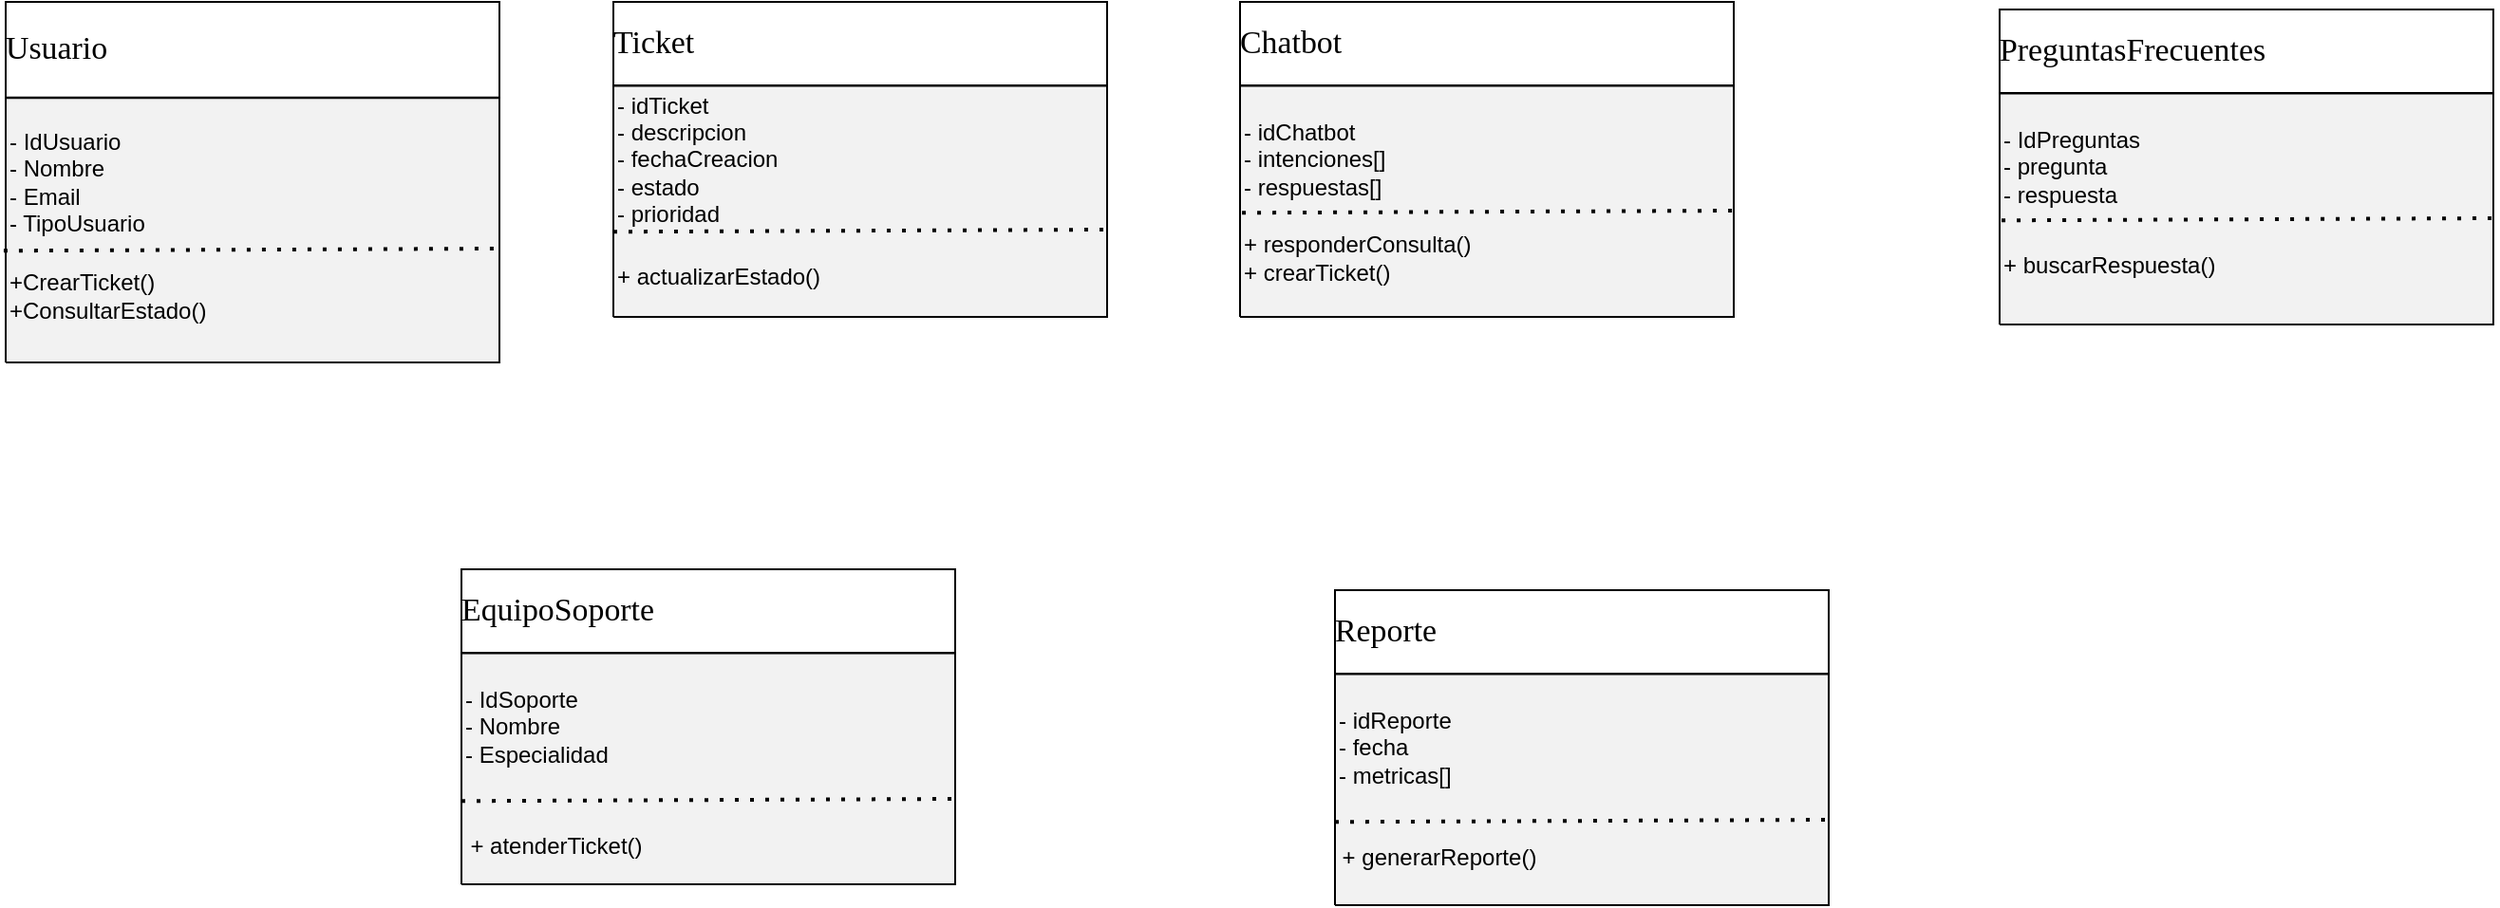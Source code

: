 <mxfile version="28.2.5">
  <diagram name="Página-1" id="0cXTqb1YZR4V0VBAhOrc">
    <mxGraphModel grid="1" page="1" gridSize="10" guides="1" tooltips="1" connect="1" arrows="1" fold="1" pageScale="1" pageWidth="827" pageHeight="1169" math="0" shadow="0">
      <root>
        <mxCell id="0" />
        <mxCell id="1" parent="0" />
        <UserObject label="" tags="Fondo" id="aQ8phS6_Cu3jGlPXwjjR-1">
          <mxCell style="vsdxID=18;fillColor=none;gradientColor=none;spacingTop=3;spacingBottom=3;points=[[0,0.5,0],[1,0.5,0],[0.5,1,0],[0.5,0,0]];labelBackgroundColor=none;rounded=0;strokeColor=none;html=1;whiteSpace=wrap;" vertex="1" parent="1">
            <mxGeometry x="60" y="130" width="260" height="170" as="geometry" />
          </mxCell>
        </UserObject>
        <mxCell id="aQ8phS6_Cu3jGlPXwjjR-2" value="&lt;div&gt;- idTicket&lt;/div&gt;&lt;div&gt;- descripcion&lt;/div&gt;&lt;div&gt;- fechaCreacion&lt;/div&gt;&lt;div&gt;- estado&lt;/div&gt;&lt;div style=&quot;&quot;&gt;- prioridad&lt;/div&gt;" style="vsdxID=19;fillColor=#f2f2f2;gradientColor=none;shape=stencil(3VLRDoIwDPyaPULKhgOeFf9jkQGLk5EyBf/ekYaIJkrio0+79u66Jj0m9kOres04DB7dWY+m8i0TB8a56VqNxgfERMnEvnaoG3TXrqK6V7NyRhd3mydM5IPZweFOVQJUH0lqTbeSLuRPYi5jKT7LN8QKT4HFZXaeZkUOEB4BuzROJLlxsed5lkEhAaRIUohToje+gilSkxkidF5547oXtVXY6CisEdVWNS/UMGrdr9rJXyz+7Txvhw/gma7aWEvhXPPvaQwtSrIoHw==);points=[[0,0.5,0],[1,0.5,0],[0.5,1,0],[0.5,0,0]];labelBackgroundColor=none;rounded=0;html=1;whiteSpace=wrap;align=left;" vertex="1" parent="aQ8phS6_Cu3jGlPXwjjR-1">
          <mxGeometry width="260" height="166" as="geometry" />
        </mxCell>
        <mxCell id="aQ8phS6_Cu3jGlPXwjjR-3" style="vsdxID=20;fillColor=#ffffff;gradientColor=none;shape=stencil(zZJNDsIgEIVPw5IE4Qi1LnuHiYWWiNAMaNvbC5lGazVduHI3P9/Mm0weU1XsYdBMipgwXPRo29QzdWRSWt9rtClHTNVMVSag7jDcfEv5AIUs0TXcy4aJ5kSZkGKm7CAoPxEKeM49XNAGGoJx3hR2d4mJw2Qjx5Ag2eDfWAfYaZ51uHHQLYPUiqPWw0f57y9z1q/e+5T6/uB9eAf9EdzI5+DlC2OdI1ut+1sf5RJ5UNUP);points=[[0,0.5,0],[1,0.5,0],[0.5,1,0],[0.5,0,0]];labelBackgroundColor=none;rounded=0;html=1;whiteSpace=wrap;" vertex="1" parent="aQ8phS6_Cu3jGlPXwjjR-1">
          <mxGeometry width="260" height="44" as="geometry" />
        </mxCell>
        <mxCell id="aQ8phS6_Cu3jGlPXwjjR-4" value="&lt;div style=&quot;font-size: 1px&quot;&gt;&lt;font style=&quot;font-size: 16.93px; font-family: Calibri; color: rgb(0, 0, 0); direction: ltr; letter-spacing: 0px; line-height: 120%; opacity: 1;&quot;&gt;Ticket&lt;br&gt;&lt;/font&gt;&lt;/div&gt;" style="text;vsdxID=18;fillColor=none;gradientColor=none;spacingTop=3;spacingBottom=3;points=[[0,0.5,0],[1,0.5,0],[0.5,1,0],[0.5,0,0]];labelBackgroundColor=none;rounded=0;strokeColor=none;html=1;whiteSpace=wrap;verticalAlign=middle;align=left;overflow=width;;html=1;" vertex="1" parent="aQ8phS6_Cu3jGlPXwjjR-1">
          <mxGeometry y="-0.39" width="260" height="44.31" as="geometry" />
        </mxCell>
        <mxCell id="aQ8phS6_Cu3jGlPXwjjR-34" value="" style="endArrow=none;dashed=1;html=1;dashPattern=1 3;strokeWidth=2;rounded=0;exitX=-0.004;exitY=0.765;exitDx=0;exitDy=0;exitPerimeter=0;entryX=0.992;entryY=0.759;entryDx=0;entryDy=0;entryPerimeter=0;" edge="1" parent="aQ8phS6_Cu3jGlPXwjjR-1">
          <mxGeometry width="50" height="50" relative="1" as="geometry">
            <mxPoint x="5.684e-14" y="121.14" as="sourcePoint" />
            <mxPoint x="258.96" y="120.0" as="targetPoint" />
          </mxGeometry>
        </mxCell>
        <mxCell id="aQ8phS6_Cu3jGlPXwjjR-35" value="&lt;div&gt;+ actualizarEstado()&lt;/div&gt;" style="text;html=1;align=left;verticalAlign=middle;whiteSpace=wrap;rounded=0;" vertex="1" parent="aQ8phS6_Cu3jGlPXwjjR-1">
          <mxGeometry y="120" width="120" height="50" as="geometry" />
        </mxCell>
        <UserObject label="" tags="Fondo" id="aQ8phS6_Cu3jGlPXwjjR-5">
          <mxCell style="vsdxID=18;fillColor=none;gradientColor=none;spacingTop=3;spacingBottom=3;points=[[0,0.5,0],[1,0.5,0],[0.5,1,0],[0.5,0,0]];labelBackgroundColor=none;rounded=0;strokeColor=none;html=1;whiteSpace=wrap;" vertex="1" parent="1">
            <mxGeometry x="390" y="130" width="260" height="166" as="geometry" />
          </mxCell>
        </UserObject>
        <mxCell id="aQ8phS6_Cu3jGlPXwjjR-6" value="&lt;div&gt;- idChatbot&lt;/div&gt;&lt;div&gt;- intenciones[]&lt;/div&gt;&lt;div&gt;- respuestas[]&lt;/div&gt;" style="vsdxID=19;fillColor=#f2f2f2;gradientColor=none;shape=stencil(3VLRDoIwDPyaPULKhgOeFf9jkQGLk5EyBf/ekYaIJkrio0+79u66Jj0m9kOres04DB7dWY+m8i0TB8a56VqNxgfERMnEvnaoG3TXrqK6V7NyRhd3mydM5IPZweFOVQJUH0lqTbeSLuRPYi5jKT7LN8QKT4HFZXaeZkUOEB4BuzROJLlxsed5lkEhAaRIUohToje+gilSkxkidF5547oXtVXY6CisEdVWNS/UMGrdr9rJXyz+7Txvhw/gma7aWEvhXPPvaQwtSrIoHw==);points=[[0,0.5,0],[1,0.5,0],[0.5,1,0],[0.5,0,0]];labelBackgroundColor=none;rounded=0;html=1;whiteSpace=wrap;align=left;" vertex="1" parent="aQ8phS6_Cu3jGlPXwjjR-5">
          <mxGeometry width="260" height="166" as="geometry" />
        </mxCell>
        <mxCell id="aQ8phS6_Cu3jGlPXwjjR-7" style="vsdxID=20;fillColor=#ffffff;gradientColor=none;shape=stencil(zZJNDsIgEIVPw5IE4Qi1LnuHiYWWiNAMaNvbC5lGazVduHI3P9/Mm0weU1XsYdBMipgwXPRo29QzdWRSWt9rtClHTNVMVSag7jDcfEv5AIUs0TXcy4aJ5kSZkGKm7CAoPxEKeM49XNAGGoJx3hR2d4mJw2Qjx5Ag2eDfWAfYaZ51uHHQLYPUiqPWw0f57y9z1q/e+5T6/uB9eAf9EdzI5+DlC2OdI1ut+1sf5RJ5UNUP);points=[[0,0.5,0],[1,0.5,0],[0.5,1,0],[0.5,0,0]];labelBackgroundColor=none;rounded=0;html=1;whiteSpace=wrap;" vertex="1" parent="aQ8phS6_Cu3jGlPXwjjR-5">
          <mxGeometry width="260" height="44" as="geometry" />
        </mxCell>
        <mxCell id="aQ8phS6_Cu3jGlPXwjjR-8" value="&lt;div style=&quot;font-size: 1px&quot;&gt;&lt;font style=&quot;font-size: 16.93px; font-family: Calibri; color: rgb(0, 0, 0); direction: ltr; letter-spacing: 0px; line-height: 120%; opacity: 1;&quot;&gt;Chatbot&lt;br&gt;&lt;/font&gt;&lt;/div&gt;" style="text;vsdxID=18;fillColor=none;gradientColor=none;spacingTop=3;spacingBottom=3;points=[[0,0.5,0],[1,0.5,0],[0.5,1,0],[0.5,0,0]];labelBackgroundColor=none;rounded=0;strokeColor=none;html=1;whiteSpace=wrap;verticalAlign=middle;align=left;overflow=width;;html=1;" vertex="1" parent="aQ8phS6_Cu3jGlPXwjjR-5">
          <mxGeometry y="-0.39" width="260" height="44.31" as="geometry" />
        </mxCell>
        <mxCell id="aQ8phS6_Cu3jGlPXwjjR-37" value="" style="endArrow=none;dashed=1;html=1;dashPattern=1 3;strokeWidth=2;rounded=0;exitX=-0.004;exitY=0.765;exitDx=0;exitDy=0;exitPerimeter=0;entryX=0.992;entryY=0.759;entryDx=0;entryDy=0;entryPerimeter=0;" edge="1" parent="aQ8phS6_Cu3jGlPXwjjR-5">
          <mxGeometry width="50" height="50" relative="1" as="geometry">
            <mxPoint x="1.04" y="111.14" as="sourcePoint" />
            <mxPoint x="260" y="110.0" as="targetPoint" />
          </mxGeometry>
        </mxCell>
        <mxCell id="aQ8phS6_Cu3jGlPXwjjR-51" value="&lt;div&gt;+ responderConsulta()&lt;/div&gt;&lt;div&gt;+ crearTicket()&lt;/div&gt;" style="text;html=1;align=left;verticalAlign=middle;whiteSpace=wrap;rounded=0;" vertex="1" parent="aQ8phS6_Cu3jGlPXwjjR-5">
          <mxGeometry y="110" width="150" height="50" as="geometry" />
        </mxCell>
        <UserObject label="" tags="Fondo" id="aQ8phS6_Cu3jGlPXwjjR-9">
          <mxCell style="vsdxID=18;fillColor=none;gradientColor=none;spacingTop=3;spacingBottom=3;points=[[0,0.5,0],[1,0.5,0],[0.5,1,0],[0.5,0,0]];labelBackgroundColor=none;rounded=0;strokeColor=none;html=1;whiteSpace=wrap;" vertex="1" parent="1">
            <mxGeometry x="-260" y="130" width="260" height="190" as="geometry" />
          </mxCell>
        </UserObject>
        <mxCell id="aQ8phS6_Cu3jGlPXwjjR-10" value="- IdUsuario&lt;div&gt;- Nombre&lt;/div&gt;&lt;div&gt;- Email&lt;/div&gt;&lt;div&gt;- TipoUsuario&lt;/div&gt;" style="vsdxID=19;fillColor=#f2f2f2;gradientColor=none;shape=stencil(3VLRDoIwDPyaPULKhgOeFf9jkQGLk5EyBf/ekYaIJkrio0+79u66Jj0m9kOres04DB7dWY+m8i0TB8a56VqNxgfERMnEvnaoG3TXrqK6V7NyRhd3mydM5IPZweFOVQJUH0lqTbeSLuRPYi5jKT7LN8QKT4HFZXaeZkUOEB4BuzROJLlxsed5lkEhAaRIUohToje+gilSkxkidF5547oXtVXY6CisEdVWNS/UMGrdr9rJXyz+7Txvhw/gma7aWEvhXPPvaQwtSrIoHw==);points=[[0,0.5,0],[1,0.5,0],[0.5,1,0],[0.5,0,0]];labelBackgroundColor=none;rounded=0;html=1;whiteSpace=wrap;align=left;" vertex="1" parent="aQ8phS6_Cu3jGlPXwjjR-9">
          <mxGeometry width="260" height="190" as="geometry" />
        </mxCell>
        <mxCell id="aQ8phS6_Cu3jGlPXwjjR-11" style="vsdxID=20;fillColor=#ffffff;gradientColor=none;shape=stencil(zZJNDsIgEIVPw5IE4Qi1LnuHiYWWiNAMaNvbC5lGazVduHI3P9/Mm0weU1XsYdBMipgwXPRo29QzdWRSWt9rtClHTNVMVSag7jDcfEv5AIUs0TXcy4aJ5kSZkGKm7CAoPxEKeM49XNAGGoJx3hR2d4mJw2Qjx5Ag2eDfWAfYaZ51uHHQLYPUiqPWw0f57y9z1q/e+5T6/uB9eAf9EdzI5+DlC2OdI1ut+1sf5RJ5UNUP);points=[[0,0.5,0],[1,0.5,0],[0.5,1,0],[0.5,0,0]];labelBackgroundColor=none;rounded=0;html=1;whiteSpace=wrap;" vertex="1" parent="aQ8phS6_Cu3jGlPXwjjR-9">
          <mxGeometry width="260" height="50.361" as="geometry" />
        </mxCell>
        <mxCell id="aQ8phS6_Cu3jGlPXwjjR-12" value="&lt;div style=&quot;font-size: 1px&quot;&gt;&lt;font style=&quot;font-size:16.93px;font-family:Calibri;color:#000000;direction:ltr;letter-spacing:0px;line-height:120%;opacity:1&quot;&gt;Usuario&lt;br/&gt;&lt;/font&gt;&lt;/div&gt;" style="text;vsdxID=18;fillColor=none;gradientColor=none;spacingTop=3;spacingBottom=3;points=[[0,0.5,0],[1,0.5,0],[0.5,1,0],[0.5,0,0]];labelBackgroundColor=none;rounded=0;strokeColor=none;html=1;whiteSpace=wrap;verticalAlign=middle;align=left;overflow=width;;html=1;" vertex="1" parent="aQ8phS6_Cu3jGlPXwjjR-9">
          <mxGeometry y="-0.446" width="260" height="50.716" as="geometry" />
        </mxCell>
        <mxCell id="aQ8phS6_Cu3jGlPXwjjR-26" value="" style="endArrow=none;dashed=1;html=1;dashPattern=1 3;strokeWidth=2;rounded=0;exitX=-0.004;exitY=0.765;exitDx=0;exitDy=0;exitPerimeter=0;entryX=0.992;entryY=0.759;entryDx=0;entryDy=0;entryPerimeter=0;" edge="1" parent="aQ8phS6_Cu3jGlPXwjjR-9">
          <mxGeometry width="50" height="50" relative="1" as="geometry">
            <mxPoint x="-1.04" y="131.14" as="sourcePoint" />
            <mxPoint x="257.92" y="130.0" as="targetPoint" />
          </mxGeometry>
        </mxCell>
        <mxCell id="aQ8phS6_Cu3jGlPXwjjR-31" value="+CrearTicket()&lt;div&gt;+ConsultarEstado()&lt;/div&gt;" style="text;html=1;align=left;verticalAlign=middle;whiteSpace=wrap;rounded=0;" vertex="1" parent="aQ8phS6_Cu3jGlPXwjjR-9">
          <mxGeometry y="130" width="120" height="50" as="geometry" />
        </mxCell>
        <UserObject label="" tags="Fondo" id="aQ8phS6_Cu3jGlPXwjjR-18">
          <mxCell style="vsdxID=18;fillColor=none;gradientColor=none;spacingTop=3;spacingBottom=3;points=[[0,0.5,0],[1,0.5,0],[0.5,1,0],[0.5,0,0]];labelBackgroundColor=none;rounded=0;strokeColor=none;html=1;whiteSpace=wrap;" vertex="1" parent="1">
            <mxGeometry x="440" y="440" width="260" height="166" as="geometry" />
          </mxCell>
        </UserObject>
        <mxCell id="aQ8phS6_Cu3jGlPXwjjR-19" value="&lt;div&gt;- idReporte&lt;/div&gt;&lt;div&gt;- fecha&lt;/div&gt;&lt;div&gt;- metricas[]&lt;/div&gt;" style="vsdxID=19;fillColor=#f2f2f2;gradientColor=none;shape=stencil(3VLRDoIwDPyaPULKhgOeFf9jkQGLk5EyBf/ekYaIJkrio0+79u66Jj0m9kOres04DB7dWY+m8i0TB8a56VqNxgfERMnEvnaoG3TXrqK6V7NyRhd3mydM5IPZweFOVQJUH0lqTbeSLuRPYi5jKT7LN8QKT4HFZXaeZkUOEB4BuzROJLlxsed5lkEhAaRIUohToje+gilSkxkidF5547oXtVXY6CisEdVWNS/UMGrdr9rJXyz+7Txvhw/gma7aWEvhXPPvaQwtSrIoHw==);points=[[0,0.5,0],[1,0.5,0],[0.5,1,0],[0.5,0,0]];labelBackgroundColor=none;rounded=0;html=1;whiteSpace=wrap;align=left;" vertex="1" parent="aQ8phS6_Cu3jGlPXwjjR-18">
          <mxGeometry width="260" height="166" as="geometry" />
        </mxCell>
        <mxCell id="aQ8phS6_Cu3jGlPXwjjR-20" style="vsdxID=20;fillColor=#ffffff;gradientColor=none;shape=stencil(zZJNDsIgEIVPw5IE4Qi1LnuHiYWWiNAMaNvbC5lGazVduHI3P9/Mm0weU1XsYdBMipgwXPRo29QzdWRSWt9rtClHTNVMVSag7jDcfEv5AIUs0TXcy4aJ5kSZkGKm7CAoPxEKeM49XNAGGoJx3hR2d4mJw2Qjx5Ag2eDfWAfYaZ51uHHQLYPUiqPWw0f57y9z1q/e+5T6/uB9eAf9EdzI5+DlC2OdI1ut+1sf5RJ5UNUP);points=[[0,0.5,0],[1,0.5,0],[0.5,1,0],[0.5,0,0]];labelBackgroundColor=none;rounded=0;html=1;whiteSpace=wrap;" vertex="1" parent="aQ8phS6_Cu3jGlPXwjjR-18">
          <mxGeometry width="260" height="44" as="geometry" />
        </mxCell>
        <mxCell id="aQ8phS6_Cu3jGlPXwjjR-21" value="&lt;div style=&quot;font-size: 1px&quot;&gt;&lt;font style=&quot;font-size: 16.93px; font-family: Calibri; color: rgb(0, 0, 0); direction: ltr; letter-spacing: 0px; line-height: 120%; opacity: 1;&quot;&gt;Reporte&lt;br&gt;&lt;/font&gt;&lt;/div&gt;" style="text;vsdxID=18;fillColor=none;gradientColor=none;spacingTop=3;spacingBottom=3;points=[[0,0.5,0],[1,0.5,0],[0.5,1,0],[0.5,0,0]];labelBackgroundColor=none;rounded=0;strokeColor=none;html=1;whiteSpace=wrap;verticalAlign=middle;align=left;overflow=width;;html=1;" vertex="1" parent="aQ8phS6_Cu3jGlPXwjjR-18">
          <mxGeometry y="-0.39" width="260" height="44.31" as="geometry" />
        </mxCell>
        <mxCell id="aQ8phS6_Cu3jGlPXwjjR-61" value="" style="endArrow=none;dashed=1;html=1;dashPattern=1 3;strokeWidth=2;rounded=0;exitX=-0.004;exitY=0.765;exitDx=0;exitDy=0;exitPerimeter=0;entryX=0.992;entryY=0.759;entryDx=0;entryDy=0;entryPerimeter=0;" edge="1" parent="aQ8phS6_Cu3jGlPXwjjR-18">
          <mxGeometry width="50" height="50" relative="1" as="geometry">
            <mxPoint x="1.137e-13" y="122.14" as="sourcePoint" />
            <mxPoint x="258.96" y="121" as="targetPoint" />
          </mxGeometry>
        </mxCell>
        <mxCell id="aQ8phS6_Cu3jGlPXwjjR-62" value="+ generarReporte()" style="text;html=1;align=center;verticalAlign=middle;whiteSpace=wrap;rounded=0;" vertex="1" parent="aQ8phS6_Cu3jGlPXwjjR-18">
          <mxGeometry x="-10" y="121" width="130" height="40" as="geometry" />
        </mxCell>
        <UserObject label="" tags="Fondo" id="aQ8phS6_Cu3jGlPXwjjR-22">
          <mxCell style="vsdxID=18;fillColor=none;gradientColor=none;spacingTop=3;spacingBottom=3;points=[[0,0.5,0],[1,0.5,0],[0.5,1,0],[0.5,0,0]];labelBackgroundColor=none;rounded=0;strokeColor=none;html=1;whiteSpace=wrap;" vertex="1" parent="1">
            <mxGeometry x="-20" y="429" width="260" height="166" as="geometry" />
          </mxCell>
        </UserObject>
        <mxCell id="aQ8phS6_Cu3jGlPXwjjR-23" value="&lt;div&gt;- IdSoporte&lt;/div&gt;&lt;div&gt;- Nombre&lt;/div&gt;&lt;div&gt;- Especialidad&lt;/div&gt;" style="vsdxID=19;fillColor=#f2f2f2;gradientColor=none;shape=stencil(3VLRDoIwDPyaPULKhgOeFf9jkQGLk5EyBf/ekYaIJkrio0+79u66Jj0m9kOres04DB7dWY+m8i0TB8a56VqNxgfERMnEvnaoG3TXrqK6V7NyRhd3mydM5IPZweFOVQJUH0lqTbeSLuRPYi5jKT7LN8QKT4HFZXaeZkUOEB4BuzROJLlxsed5lkEhAaRIUohToje+gilSkxkidF5547oXtVXY6CisEdVWNS/UMGrdr9rJXyz+7Txvhw/gma7aWEvhXPPvaQwtSrIoHw==);points=[[0,0.5,0],[1,0.5,0],[0.5,1,0],[0.5,0,0]];labelBackgroundColor=none;rounded=0;html=1;whiteSpace=wrap;align=left;" vertex="1" parent="aQ8phS6_Cu3jGlPXwjjR-22">
          <mxGeometry width="260" height="166" as="geometry" />
        </mxCell>
        <mxCell id="aQ8phS6_Cu3jGlPXwjjR-24" style="vsdxID=20;fillColor=#ffffff;gradientColor=none;shape=stencil(zZJNDsIgEIVPw5IE4Qi1LnuHiYWWiNAMaNvbC5lGazVduHI3P9/Mm0weU1XsYdBMipgwXPRo29QzdWRSWt9rtClHTNVMVSag7jDcfEv5AIUs0TXcy4aJ5kSZkGKm7CAoPxEKeM49XNAGGoJx3hR2d4mJw2Qjx5Ag2eDfWAfYaZ51uHHQLYPUiqPWw0f57y9z1q/e+5T6/uB9eAf9EdzI5+DlC2OdI1ut+1sf5RJ5UNUP);points=[[0,0.5,0],[1,0.5,0],[0.5,1,0],[0.5,0,0]];labelBackgroundColor=none;rounded=0;html=1;whiteSpace=wrap;" vertex="1" parent="aQ8phS6_Cu3jGlPXwjjR-22">
          <mxGeometry width="260" height="44" as="geometry" />
        </mxCell>
        <mxCell id="aQ8phS6_Cu3jGlPXwjjR-25" value="&lt;div style=&quot;font-size: 1px&quot;&gt;&lt;font style=&quot;font-size: 16.93px; font-family: Calibri; color: rgb(0, 0, 0); direction: ltr; letter-spacing: 0px; line-height: 120%; opacity: 1;&quot;&gt;EquipoSoporte&lt;br&gt;&lt;/font&gt;&lt;/div&gt;" style="text;vsdxID=18;fillColor=none;gradientColor=none;spacingTop=3;spacingBottom=3;points=[[0,0.5,0],[1,0.5,0],[0.5,1,0],[0.5,0,0]];labelBackgroundColor=none;rounded=0;strokeColor=none;html=1;whiteSpace=wrap;verticalAlign=middle;align=left;overflow=width;;html=1;" vertex="1" parent="aQ8phS6_Cu3jGlPXwjjR-22">
          <mxGeometry y="-0.39" width="260" height="44.31" as="geometry" />
        </mxCell>
        <mxCell id="aQ8phS6_Cu3jGlPXwjjR-58" value="" style="endArrow=none;dashed=1;html=1;dashPattern=1 3;strokeWidth=2;rounded=0;exitX=-0.004;exitY=0.765;exitDx=0;exitDy=0;exitPerimeter=0;entryX=0.992;entryY=0.759;entryDx=0;entryDy=0;entryPerimeter=0;" edge="1" parent="aQ8phS6_Cu3jGlPXwjjR-22">
          <mxGeometry width="50" height="50" relative="1" as="geometry">
            <mxPoint x="1.137e-13" y="122.14" as="sourcePoint" />
            <mxPoint x="258.96" y="121" as="targetPoint" />
          </mxGeometry>
        </mxCell>
        <mxCell id="aQ8phS6_Cu3jGlPXwjjR-60" value="+ atenderTicket()" style="text;html=1;align=center;verticalAlign=middle;whiteSpace=wrap;rounded=0;" vertex="1" parent="aQ8phS6_Cu3jGlPXwjjR-22">
          <mxGeometry x="-10" y="126" width="120" height="40" as="geometry" />
        </mxCell>
        <UserObject label="" tags="Fondo" id="aQ8phS6_Cu3jGlPXwjjR-52">
          <mxCell style="vsdxID=18;fillColor=none;gradientColor=none;spacingTop=3;spacingBottom=3;points=[[0,0.5,0],[1,0.5,0],[0.5,1,0],[0.5,0,0]];labelBackgroundColor=none;rounded=0;strokeColor=none;html=1;whiteSpace=wrap;" vertex="1" parent="1">
            <mxGeometry x="790" y="134" width="260" height="166" as="geometry" />
          </mxCell>
        </UserObject>
        <mxCell id="aQ8phS6_Cu3jGlPXwjjR-53" value="&lt;div&gt;- IdPreguntas&lt;/div&gt;&lt;div&gt;- pregunta&lt;/div&gt;&lt;div&gt;- respuesta&lt;/div&gt;" style="vsdxID=19;fillColor=#f2f2f2;gradientColor=none;shape=stencil(3VLRDoIwDPyaPULKhgOeFf9jkQGLk5EyBf/ekYaIJkrio0+79u66Jj0m9kOres04DB7dWY+m8i0TB8a56VqNxgfERMnEvnaoG3TXrqK6V7NyRhd3mydM5IPZweFOVQJUH0lqTbeSLuRPYi5jKT7LN8QKT4HFZXaeZkUOEB4BuzROJLlxsed5lkEhAaRIUohToje+gilSkxkidF5547oXtVXY6CisEdVWNS/UMGrdr9rJXyz+7Txvhw/gma7aWEvhXPPvaQwtSrIoHw==);points=[[0,0.5,0],[1,0.5,0],[0.5,1,0],[0.5,0,0]];labelBackgroundColor=none;rounded=0;html=1;whiteSpace=wrap;align=left;" vertex="1" parent="aQ8phS6_Cu3jGlPXwjjR-52">
          <mxGeometry width="260" height="166" as="geometry" />
        </mxCell>
        <mxCell id="aQ8phS6_Cu3jGlPXwjjR-54" style="vsdxID=20;fillColor=#ffffff;gradientColor=none;shape=stencil(zZJNDsIgEIVPw5IE4Qi1LnuHiYWWiNAMaNvbC5lGazVduHI3P9/Mm0weU1XsYdBMipgwXPRo29QzdWRSWt9rtClHTNVMVSag7jDcfEv5AIUs0TXcy4aJ5kSZkGKm7CAoPxEKeM49XNAGGoJx3hR2d4mJw2Qjx5Ag2eDfWAfYaZ51uHHQLYPUiqPWw0f57y9z1q/e+5T6/uB9eAf9EdzI5+DlC2OdI1ut+1sf5RJ5UNUP);points=[[0,0.5,0],[1,0.5,0],[0.5,1,0],[0.5,0,0]];labelBackgroundColor=none;rounded=0;html=1;whiteSpace=wrap;" vertex="1" parent="aQ8phS6_Cu3jGlPXwjjR-52">
          <mxGeometry width="260" height="44" as="geometry" />
        </mxCell>
        <mxCell id="aQ8phS6_Cu3jGlPXwjjR-55" value="&lt;div style=&quot;font-size: 1px&quot;&gt;&lt;font style=&quot;font-size: 16.93px; font-family: Calibri; color: rgb(0, 0, 0); direction: ltr; letter-spacing: 0px; line-height: 120%; opacity: 1;&quot;&gt;PreguntasFrecuentes&lt;br&gt;&lt;/font&gt;&lt;/div&gt;" style="text;vsdxID=18;fillColor=none;gradientColor=none;spacingTop=3;spacingBottom=3;points=[[0,0.5,0],[1,0.5,0],[0.5,1,0],[0.5,0,0]];labelBackgroundColor=none;rounded=0;strokeColor=none;html=1;whiteSpace=wrap;verticalAlign=middle;align=left;overflow=width;;html=1;" vertex="1" parent="aQ8phS6_Cu3jGlPXwjjR-52">
          <mxGeometry y="-0.39" width="260" height="44.31" as="geometry" />
        </mxCell>
        <mxCell id="aQ8phS6_Cu3jGlPXwjjR-56" value="" style="endArrow=none;dashed=1;html=1;dashPattern=1 3;strokeWidth=2;rounded=0;exitX=-0.004;exitY=0.765;exitDx=0;exitDy=0;exitPerimeter=0;entryX=0.992;entryY=0.759;entryDx=0;entryDy=0;entryPerimeter=0;" edge="1" parent="aQ8phS6_Cu3jGlPXwjjR-52">
          <mxGeometry width="50" height="50" relative="1" as="geometry">
            <mxPoint x="1.04" y="111.14" as="sourcePoint" />
            <mxPoint x="260" y="110.0" as="targetPoint" />
          </mxGeometry>
        </mxCell>
        <mxCell id="aQ8phS6_Cu3jGlPXwjjR-57" value="+ buscarRespuesta()" style="text;html=1;align=left;verticalAlign=middle;whiteSpace=wrap;rounded=0;" vertex="1" parent="aQ8phS6_Cu3jGlPXwjjR-52">
          <mxGeometry y="110" width="150" height="50" as="geometry" />
        </mxCell>
      </root>
    </mxGraphModel>
  </diagram>
</mxfile>

